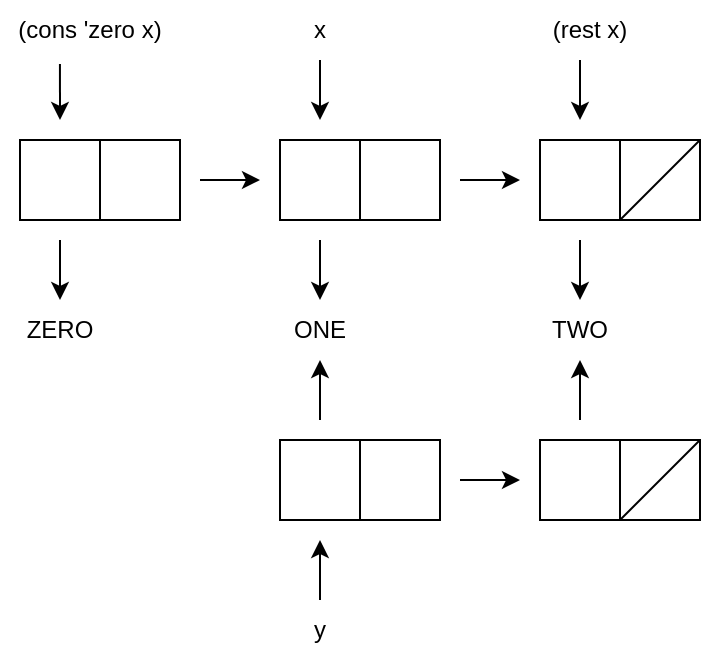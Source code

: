 <mxfile version="16.5.6" type="device"><diagram id="OJfH5U2ScXOQNmsXuO6G" name="Page-1"><mxGraphModel dx="654" dy="430" grid="1" gridSize="10" guides="1" tooltips="1" connect="1" arrows="1" fold="1" page="1" pageScale="1" pageWidth="400" pageHeight="350" math="0" shadow="0"><root><mxCell id="0"/><mxCell id="1" parent="0"/><mxCell id="y4JyaxTMHjV_X7zw-NvC-1" value="(cons 'zero x)" style="text;html=1;strokeColor=none;fillColor=none;align=center;verticalAlign=middle;whiteSpace=wrap;rounded=0;" vertex="1" parent="1"><mxGeometry x="10" y="10" width="90" height="30" as="geometry"/></mxCell><mxCell id="y4JyaxTMHjV_X7zw-NvC-3" value="" style="endArrow=classic;html=1;rounded=0;exitX=0.333;exitY=1.067;exitDx=0;exitDy=0;exitPerimeter=0;" edge="1" parent="1" source="y4JyaxTMHjV_X7zw-NvC-1"><mxGeometry width="50" height="50" relative="1" as="geometry"><mxPoint x="120" y="220" as="sourcePoint"/><mxPoint x="40" y="70" as="targetPoint"/></mxGeometry></mxCell><mxCell id="y4JyaxTMHjV_X7zw-NvC-5" value="" style="group" vertex="1" connectable="0" parent="1"><mxGeometry x="20" y="80" width="80" height="40" as="geometry"/></mxCell><mxCell id="y4JyaxTMHjV_X7zw-NvC-2" value="" style="rounded=0;whiteSpace=wrap;html=1;" vertex="1" parent="y4JyaxTMHjV_X7zw-NvC-5"><mxGeometry width="40" height="40" as="geometry"/></mxCell><mxCell id="y4JyaxTMHjV_X7zw-NvC-4" value="" style="rounded=0;whiteSpace=wrap;html=1;" vertex="1" parent="y4JyaxTMHjV_X7zw-NvC-5"><mxGeometry x="40" width="40" height="40" as="geometry"/></mxCell><mxCell id="y4JyaxTMHjV_X7zw-NvC-7" value="ZERO" style="text;html=1;strokeColor=none;fillColor=none;align=center;verticalAlign=middle;whiteSpace=wrap;rounded=0;" vertex="1" parent="1"><mxGeometry x="20" y="160" width="40" height="30" as="geometry"/></mxCell><mxCell id="y4JyaxTMHjV_X7zw-NvC-8" value="" style="endArrow=classic;html=1;rounded=0;entryX=0.5;entryY=0;entryDx=0;entryDy=0;" edge="1" parent="1" target="y4JyaxTMHjV_X7zw-NvC-7"><mxGeometry width="50" height="50" relative="1" as="geometry"><mxPoint x="40" y="130" as="sourcePoint"/><mxPoint x="170" y="170" as="targetPoint"/></mxGeometry></mxCell><mxCell id="y4JyaxTMHjV_X7zw-NvC-9" value="" style="endArrow=classic;html=1;rounded=0;" edge="1" parent="1"><mxGeometry width="50" height="50" relative="1" as="geometry"><mxPoint x="110" y="100" as="sourcePoint"/><mxPoint x="140" y="100" as="targetPoint"/></mxGeometry></mxCell><mxCell id="y4JyaxTMHjV_X7zw-NvC-10" value="x" style="text;html=1;strokeColor=none;fillColor=none;align=center;verticalAlign=middle;whiteSpace=wrap;rounded=0;" vertex="1" parent="1"><mxGeometry x="150" y="10" width="40" height="30" as="geometry"/></mxCell><mxCell id="y4JyaxTMHjV_X7zw-NvC-11" value="" style="endArrow=classic;html=1;rounded=0;exitX=0.5;exitY=1;exitDx=0;exitDy=0;" edge="1" parent="1" source="y4JyaxTMHjV_X7zw-NvC-10"><mxGeometry width="50" height="50" relative="1" as="geometry"><mxPoint x="250" y="220" as="sourcePoint"/><mxPoint x="170" y="70" as="targetPoint"/></mxGeometry></mxCell><mxCell id="y4JyaxTMHjV_X7zw-NvC-12" value="" style="group" vertex="1" connectable="0" parent="1"><mxGeometry x="150" y="80" width="80" height="40" as="geometry"/></mxCell><mxCell id="y4JyaxTMHjV_X7zw-NvC-13" value="" style="rounded=0;whiteSpace=wrap;html=1;" vertex="1" parent="y4JyaxTMHjV_X7zw-NvC-12"><mxGeometry width="40" height="40" as="geometry"/></mxCell><mxCell id="y4JyaxTMHjV_X7zw-NvC-14" value="" style="rounded=0;whiteSpace=wrap;html=1;" vertex="1" parent="y4JyaxTMHjV_X7zw-NvC-12"><mxGeometry x="40" width="40" height="40" as="geometry"/></mxCell><mxCell id="y4JyaxTMHjV_X7zw-NvC-15" value="ONE" style="text;html=1;strokeColor=none;fillColor=none;align=center;verticalAlign=middle;whiteSpace=wrap;rounded=0;" vertex="1" parent="1"><mxGeometry x="150" y="160" width="40" height="30" as="geometry"/></mxCell><mxCell id="y4JyaxTMHjV_X7zw-NvC-16" value="" style="endArrow=classic;html=1;rounded=0;entryX=0.5;entryY=0;entryDx=0;entryDy=0;" edge="1" parent="1" target="y4JyaxTMHjV_X7zw-NvC-15"><mxGeometry width="50" height="50" relative="1" as="geometry"><mxPoint x="170" y="130" as="sourcePoint"/><mxPoint x="300" y="170" as="targetPoint"/></mxGeometry></mxCell><mxCell id="y4JyaxTMHjV_X7zw-NvC-17" value="" style="endArrow=classic;html=1;rounded=0;" edge="1" parent="1"><mxGeometry width="50" height="50" relative="1" as="geometry"><mxPoint x="240" y="100" as="sourcePoint"/><mxPoint x="270" y="100" as="targetPoint"/></mxGeometry></mxCell><mxCell id="y4JyaxTMHjV_X7zw-NvC-18" value="" style="endArrow=classic;html=1;rounded=0;exitX=0.5;exitY=1;exitDx=0;exitDy=0;" edge="1" parent="1"><mxGeometry width="50" height="50" relative="1" as="geometry"><mxPoint x="300" y="40" as="sourcePoint"/><mxPoint x="300" y="70" as="targetPoint"/></mxGeometry></mxCell><mxCell id="y4JyaxTMHjV_X7zw-NvC-19" value="" style="group" vertex="1" connectable="0" parent="1"><mxGeometry x="280" y="80" width="80" height="40" as="geometry"/></mxCell><mxCell id="y4JyaxTMHjV_X7zw-NvC-20" value="" style="rounded=0;whiteSpace=wrap;html=1;" vertex="1" parent="y4JyaxTMHjV_X7zw-NvC-19"><mxGeometry width="40" height="40" as="geometry"/></mxCell><mxCell id="y4JyaxTMHjV_X7zw-NvC-21" value="" style="rounded=0;whiteSpace=wrap;html=1;" vertex="1" parent="y4JyaxTMHjV_X7zw-NvC-19"><mxGeometry x="40" width="40" height="40" as="geometry"/></mxCell><mxCell id="y4JyaxTMHjV_X7zw-NvC-25" value="" style="endArrow=none;html=1;rounded=0;entryX=1;entryY=0;entryDx=0;entryDy=0;exitX=0;exitY=1;exitDx=0;exitDy=0;" edge="1" parent="y4JyaxTMHjV_X7zw-NvC-19" source="y4JyaxTMHjV_X7zw-NvC-21" target="y4JyaxTMHjV_X7zw-NvC-21"><mxGeometry width="50" height="50" relative="1" as="geometry"><mxPoint x="-160" y="140" as="sourcePoint"/><mxPoint x="-110" y="90" as="targetPoint"/></mxGeometry></mxCell><mxCell id="y4JyaxTMHjV_X7zw-NvC-22" value="TWO" style="text;html=1;strokeColor=none;fillColor=none;align=center;verticalAlign=middle;whiteSpace=wrap;rounded=0;" vertex="1" parent="1"><mxGeometry x="280" y="160" width="40" height="30" as="geometry"/></mxCell><mxCell id="y4JyaxTMHjV_X7zw-NvC-23" value="" style="endArrow=classic;html=1;rounded=0;entryX=0.5;entryY=0;entryDx=0;entryDy=0;" edge="1" parent="1" target="y4JyaxTMHjV_X7zw-NvC-22"><mxGeometry width="50" height="50" relative="1" as="geometry"><mxPoint x="300" y="130" as="sourcePoint"/><mxPoint x="430" y="170" as="targetPoint"/></mxGeometry></mxCell><mxCell id="y4JyaxTMHjV_X7zw-NvC-24" value="(rest x)" style="text;html=1;strokeColor=none;fillColor=none;align=center;verticalAlign=middle;whiteSpace=wrap;rounded=0;" vertex="1" parent="1"><mxGeometry x="280" y="10" width="50" height="30" as="geometry"/></mxCell><mxCell id="y4JyaxTMHjV_X7zw-NvC-26" value="" style="group" vertex="1" connectable="0" parent="1"><mxGeometry x="150" y="230" width="80" height="40" as="geometry"/></mxCell><mxCell id="y4JyaxTMHjV_X7zw-NvC-27" value="" style="rounded=0;whiteSpace=wrap;html=1;" vertex="1" parent="y4JyaxTMHjV_X7zw-NvC-26"><mxGeometry width="40" height="40" as="geometry"/></mxCell><mxCell id="y4JyaxTMHjV_X7zw-NvC-28" value="" style="rounded=0;whiteSpace=wrap;html=1;" vertex="1" parent="y4JyaxTMHjV_X7zw-NvC-26"><mxGeometry x="40" width="40" height="40" as="geometry"/></mxCell><mxCell id="y4JyaxTMHjV_X7zw-NvC-29" value="" style="endArrow=classic;html=1;rounded=0;" edge="1" parent="1"><mxGeometry width="50" height="50" relative="1" as="geometry"><mxPoint x="240" y="250" as="sourcePoint"/><mxPoint x="270" y="250" as="targetPoint"/></mxGeometry></mxCell><mxCell id="y4JyaxTMHjV_X7zw-NvC-30" value="" style="group" vertex="1" connectable="0" parent="1"><mxGeometry x="280" y="230" width="80" height="40" as="geometry"/></mxCell><mxCell id="y4JyaxTMHjV_X7zw-NvC-31" value="" style="rounded=0;whiteSpace=wrap;html=1;" vertex="1" parent="y4JyaxTMHjV_X7zw-NvC-30"><mxGeometry width="40" height="40" as="geometry"/></mxCell><mxCell id="y4JyaxTMHjV_X7zw-NvC-32" value="" style="rounded=0;whiteSpace=wrap;html=1;" vertex="1" parent="y4JyaxTMHjV_X7zw-NvC-30"><mxGeometry x="40" width="40" height="40" as="geometry"/></mxCell><mxCell id="y4JyaxTMHjV_X7zw-NvC-33" value="" style="endArrow=none;html=1;rounded=0;entryX=1;entryY=0;entryDx=0;entryDy=0;exitX=0;exitY=1;exitDx=0;exitDy=0;" edge="1" parent="y4JyaxTMHjV_X7zw-NvC-30" source="y4JyaxTMHjV_X7zw-NvC-32" target="y4JyaxTMHjV_X7zw-NvC-32"><mxGeometry width="50" height="50" relative="1" as="geometry"><mxPoint x="-160" y="140" as="sourcePoint"/><mxPoint x="-110" y="90" as="targetPoint"/></mxGeometry></mxCell><mxCell id="y4JyaxTMHjV_X7zw-NvC-34" value="" style="endArrow=classic;html=1;rounded=0;" edge="1" parent="1" target="y4JyaxTMHjV_X7zw-NvC-15"><mxGeometry width="50" height="50" relative="1" as="geometry"><mxPoint x="170" y="220" as="sourcePoint"/><mxPoint x="170" y="170" as="targetPoint"/></mxGeometry></mxCell><mxCell id="y4JyaxTMHjV_X7zw-NvC-36" value="" style="endArrow=classic;html=1;rounded=0;entryX=0.5;entryY=1;entryDx=0;entryDy=0;" edge="1" parent="1" target="y4JyaxTMHjV_X7zw-NvC-22"><mxGeometry width="50" height="50" relative="1" as="geometry"><mxPoint x="300" y="220" as="sourcePoint"/><mxPoint x="180" y="200" as="targetPoint"/></mxGeometry></mxCell><mxCell id="y4JyaxTMHjV_X7zw-NvC-37" value="" style="endArrow=classic;html=1;rounded=0;" edge="1" parent="1"><mxGeometry width="50" height="50" relative="1" as="geometry"><mxPoint x="170" y="310" as="sourcePoint"/><mxPoint x="170" y="280" as="targetPoint"/></mxGeometry></mxCell><mxCell id="y4JyaxTMHjV_X7zw-NvC-38" value="y" style="text;html=1;strokeColor=none;fillColor=none;align=center;verticalAlign=middle;whiteSpace=wrap;rounded=0;" vertex="1" parent="1"><mxGeometry x="150" y="310" width="40" height="30" as="geometry"/></mxCell></root></mxGraphModel></diagram></mxfile>